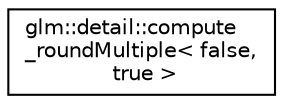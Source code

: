 digraph "Graphical Class Hierarchy"
{
  edge [fontname="Helvetica",fontsize="10",labelfontname="Helvetica",labelfontsize="10"];
  node [fontname="Helvetica",fontsize="10",shape=record];
  rankdir="LR";
  Node1 [label="glm::detail::compute\l_roundMultiple\< false,\l true \>",height=0.2,width=0.4,color="black", fillcolor="white", style="filled",URL="$structglm_1_1detail_1_1compute__round_multiple_3_01false_00_01true_01_4.html"];
}
